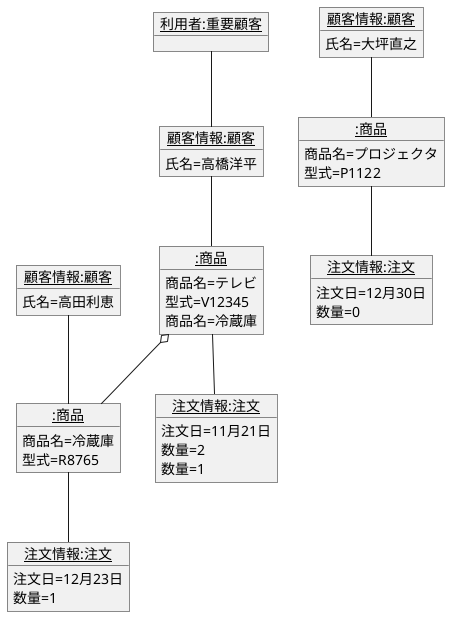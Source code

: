@startuml kuruma
' left to right direction
object "<u>利用者:重要顧客</u>" as  importuser{
}
object "<u>顧客情報:顧客</u>" as user1 {
氏名=高橋洋平
}
object "<u>顧客情報:顧客</u>" as user2 {
氏名=高田利恵
}
object "<u>顧客情報:顧客</u>" as user3 {
氏名=大坪直之
}
object "<u>:商品</u>" as product1 {
商品名=テレビ
型式=V12345
商品名=冷蔵庫
}
object "<u>:商品</u>" as product2 {
商品名=冷蔵庫
型式=R8765
}
object "<u>:商品</u>" as product3 {
商品名=プロジェクタ
型式=P1122
}
object "<u>注文情報:注文</u>" as order1 {
注文日=11月21日
数量=2
数量=1
}
object "<u>注文情報:注文</u>" as order3 {
注文日=12月23日
数量=1
}
object "<u>注文情報:注文</u>" as order4 {
注文日=12月30日
数量=0
}

product1 o-- product2 
importuser -- user1
user1 -- product1
user2 -- product2
user3 -- product3
product1 -- order1

product2 -- order3
product3 -- order4
@enduml